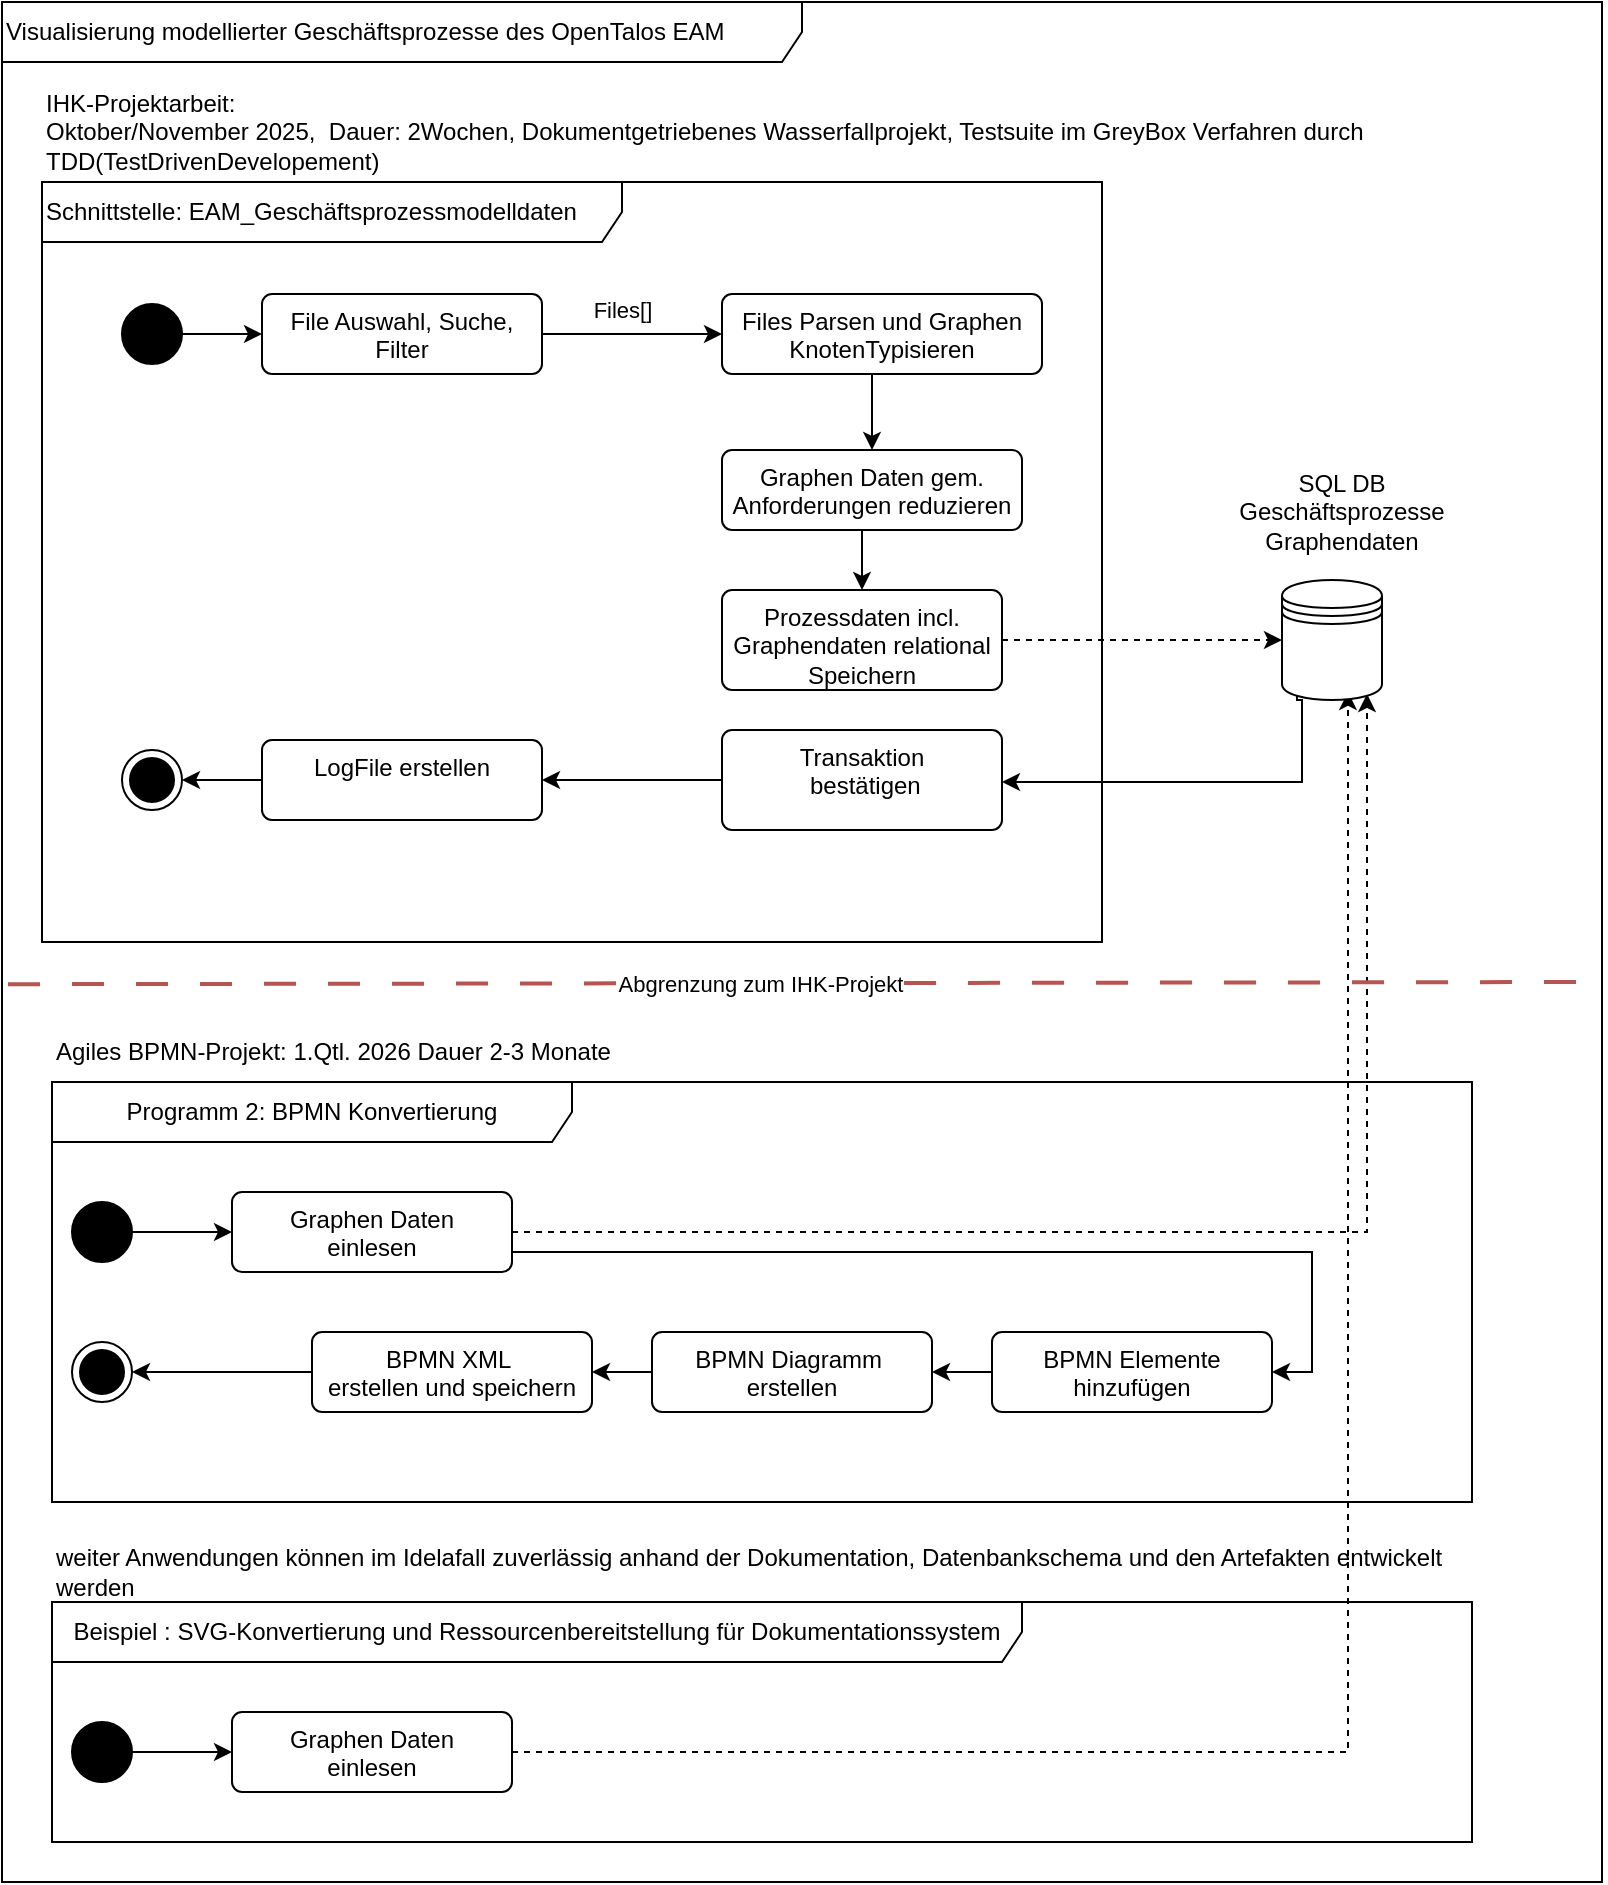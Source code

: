 <mxfile>
    <diagram name="Seite-1" id="gylbvoxMA0md3qg8GaHM">
        <mxGraphModel dx="711" dy="849" grid="1" gridSize="10" guides="1" tooltips="1" connect="1" arrows="1" fold="1" page="1" pageScale="1" pageWidth="827" pageHeight="1169" math="0" shadow="0">
            <root>
                <mxCell id="0"/>
                <mxCell id="1" parent="0"/>
                <mxCell id="5Ts_VFppCyEGoZbiud__-1" value="Visualisierung modellierter Geschäftsprozesse des OpenTalos EAM" style="shape=umlFrame;whiteSpace=wrap;html=1;pointerEvents=0;recursiveResize=0;container=1;collapsible=0;width=400;height=30;align=left;" parent="1" vertex="1">
                    <mxGeometry x="10" y="20" width="800" height="940" as="geometry"/>
                </mxCell>
                <mxCell id="5Ts_VFppCyEGoZbiud__-3" value="Programm 2: BPMN Konvertierung" style="shape=umlFrame;whiteSpace=wrap;html=1;pointerEvents=0;recursiveResize=0;container=1;collapsible=0;width=260;height=30;" parent="5Ts_VFppCyEGoZbiud__-1" vertex="1">
                    <mxGeometry x="25" y="540" width="710" height="210" as="geometry"/>
                </mxCell>
                <mxCell id="wEUyzExfNlaNoi49jksf-5" style="edgeStyle=orthogonalEdgeStyle;rounded=0;orthogonalLoop=1;jettySize=auto;html=1;exitX=1;exitY=0.75;exitDx=0;exitDy=0;entryX=1;entryY=0.5;entryDx=0;entryDy=0;" parent="5Ts_VFppCyEGoZbiud__-3" source="5Ts_VFppCyEGoZbiud__-47" target="5Ts_VFppCyEGoZbiud__-50" edge="1">
                    <mxGeometry relative="1" as="geometry"/>
                </mxCell>
                <mxCell id="5Ts_VFppCyEGoZbiud__-47" value="Graphen Daten&lt;div&gt;einlesen&lt;/div&gt;" style="html=1;align=center;verticalAlign=top;rounded=1;absoluteArcSize=1;arcSize=10;dashed=0;whiteSpace=wrap;" parent="5Ts_VFppCyEGoZbiud__-3" vertex="1">
                    <mxGeometry x="90" y="55" width="140" height="40" as="geometry"/>
                </mxCell>
                <mxCell id="5Ts_VFppCyEGoZbiud__-70" style="edgeStyle=orthogonalEdgeStyle;rounded=0;orthogonalLoop=1;jettySize=auto;html=1;exitX=0;exitY=0.5;exitDx=0;exitDy=0;entryX=1;entryY=0.5;entryDx=0;entryDy=0;" parent="5Ts_VFppCyEGoZbiud__-3" source="5Ts_VFppCyEGoZbiud__-50" target="5Ts_VFppCyEGoZbiud__-55" edge="1">
                    <mxGeometry relative="1" as="geometry"/>
                </mxCell>
                <mxCell id="5Ts_VFppCyEGoZbiud__-50" value="BPMN Elemente&lt;div&gt;hinzufügen&lt;/div&gt;" style="html=1;align=center;verticalAlign=top;rounded=1;absoluteArcSize=1;arcSize=10;dashed=0;whiteSpace=wrap;" parent="5Ts_VFppCyEGoZbiud__-3" vertex="1">
                    <mxGeometry x="470" y="125" width="140" height="40" as="geometry"/>
                </mxCell>
                <mxCell id="5Ts_VFppCyEGoZbiud__-57" style="edgeStyle=orthogonalEdgeStyle;rounded=0;orthogonalLoop=1;jettySize=auto;html=1;exitX=0;exitY=0.5;exitDx=0;exitDy=0;entryX=1;entryY=0.5;entryDx=0;entryDy=0;" parent="5Ts_VFppCyEGoZbiud__-3" source="5Ts_VFppCyEGoZbiud__-51" target="5Ts_VFppCyEGoZbiud__-56" edge="1">
                    <mxGeometry relative="1" as="geometry"/>
                </mxCell>
                <mxCell id="5Ts_VFppCyEGoZbiud__-51" value="BPMN XML&amp;nbsp;&lt;div&gt;erstellen und speichern&lt;/div&gt;" style="html=1;align=center;verticalAlign=top;rounded=1;absoluteArcSize=1;arcSize=10;dashed=0;whiteSpace=wrap;" parent="5Ts_VFppCyEGoZbiud__-3" vertex="1">
                    <mxGeometry x="130" y="125" width="140" height="40" as="geometry"/>
                </mxCell>
                <mxCell id="5Ts_VFppCyEGoZbiud__-53" style="edgeStyle=orthogonalEdgeStyle;rounded=0;orthogonalLoop=1;jettySize=auto;html=1;exitX=1;exitY=0.5;exitDx=0;exitDy=0;entryX=0;entryY=0.5;entryDx=0;entryDy=0;" parent="5Ts_VFppCyEGoZbiud__-3" source="5Ts_VFppCyEGoZbiud__-52" target="5Ts_VFppCyEGoZbiud__-47" edge="1">
                    <mxGeometry relative="1" as="geometry"/>
                </mxCell>
                <mxCell id="5Ts_VFppCyEGoZbiud__-52" value="" style="ellipse;fillColor=strokeColor;html=1;" parent="5Ts_VFppCyEGoZbiud__-3" vertex="1">
                    <mxGeometry x="10" y="60" width="30" height="30" as="geometry"/>
                </mxCell>
                <mxCell id="5Ts_VFppCyEGoZbiud__-71" style="edgeStyle=orthogonalEdgeStyle;rounded=0;orthogonalLoop=1;jettySize=auto;html=1;exitX=0;exitY=0.5;exitDx=0;exitDy=0;entryX=1;entryY=0.5;entryDx=0;entryDy=0;" parent="5Ts_VFppCyEGoZbiud__-3" source="5Ts_VFppCyEGoZbiud__-55" target="5Ts_VFppCyEGoZbiud__-51" edge="1">
                    <mxGeometry relative="1" as="geometry"/>
                </mxCell>
                <mxCell id="5Ts_VFppCyEGoZbiud__-55" value="BPMN Diagramm&amp;nbsp;&lt;div&gt;erstellen&lt;/div&gt;" style="html=1;align=center;verticalAlign=top;rounded=1;absoluteArcSize=1;arcSize=10;dashed=0;whiteSpace=wrap;" parent="5Ts_VFppCyEGoZbiud__-3" vertex="1">
                    <mxGeometry x="300" y="125" width="140" height="40" as="geometry"/>
                </mxCell>
                <mxCell id="5Ts_VFppCyEGoZbiud__-56" value="" style="ellipse;html=1;shape=endState;fillColor=strokeColor;" parent="5Ts_VFppCyEGoZbiud__-3" vertex="1">
                    <mxGeometry x="10" y="130" width="30" height="30" as="geometry"/>
                </mxCell>
                <mxCell id="5Ts_VFppCyEGoZbiud__-61" value="Beispiel : SVG-Konvertierung und Ressourcenbereitstellung für Dokumentationssystem" style="shape=umlFrame;whiteSpace=wrap;html=1;pointerEvents=0;recursiveResize=0;container=1;collapsible=0;width=485;height=30;" parent="5Ts_VFppCyEGoZbiud__-1" vertex="1">
                    <mxGeometry x="25" y="800" width="710" height="120" as="geometry"/>
                </mxCell>
                <mxCell id="5Ts_VFppCyEGoZbiud__-62" value="Graphen Daten&lt;div&gt;einlesen&lt;/div&gt;" style="html=1;align=center;verticalAlign=top;rounded=1;absoluteArcSize=1;arcSize=10;dashed=0;whiteSpace=wrap;" parent="5Ts_VFppCyEGoZbiud__-61" vertex="1">
                    <mxGeometry x="90" y="55" width="140" height="40" as="geometry"/>
                </mxCell>
                <mxCell id="5Ts_VFppCyEGoZbiud__-66" style="edgeStyle=orthogonalEdgeStyle;rounded=0;orthogonalLoop=1;jettySize=auto;html=1;exitX=1;exitY=0.5;exitDx=0;exitDy=0;entryX=0;entryY=0.5;entryDx=0;entryDy=0;" parent="5Ts_VFppCyEGoZbiud__-61" source="5Ts_VFppCyEGoZbiud__-67" target="5Ts_VFppCyEGoZbiud__-62" edge="1">
                    <mxGeometry relative="1" as="geometry"/>
                </mxCell>
                <mxCell id="5Ts_VFppCyEGoZbiud__-67" value="" style="ellipse;fillColor=strokeColor;html=1;" parent="5Ts_VFppCyEGoZbiud__-61" vertex="1">
                    <mxGeometry x="10" y="60" width="30" height="30" as="geometry"/>
                </mxCell>
                <mxCell id="5Ts_VFppCyEGoZbiud__-73" value="Agiles BPMN-Projekt: 1.Qtl. 2026 Dauer 2-3 Monate" style="text;html=1;align=left;verticalAlign=middle;whiteSpace=wrap;rounded=0;" parent="5Ts_VFppCyEGoZbiud__-1" vertex="1">
                    <mxGeometry x="25" y="510" width="600" height="30" as="geometry"/>
                </mxCell>
                <mxCell id="modQz7k9_1uLZjvx2WUS-33" value="Schnittstelle: EAM_Geschäftsprozessmodelldaten" style="shape=umlFrame;whiteSpace=wrap;html=1;pointerEvents=0;recursiveResize=0;container=1;collapsible=0;width=290;height=30;align=left;" parent="5Ts_VFppCyEGoZbiud__-1" vertex="1">
                    <mxGeometry x="20" y="90" width="530" height="380" as="geometry"/>
                </mxCell>
                <mxCell id="modQz7k9_1uLZjvx2WUS-34" style="edgeStyle=orthogonalEdgeStyle;rounded=0;orthogonalLoop=1;jettySize=auto;html=1;exitX=1;exitY=0.5;exitDx=0;exitDy=0;" parent="modQz7k9_1uLZjvx2WUS-33" source="modQz7k9_1uLZjvx2WUS-36" target="modQz7k9_1uLZjvx2WUS-39" edge="1">
                    <mxGeometry relative="1" as="geometry"/>
                </mxCell>
                <mxCell id="modQz7k9_1uLZjvx2WUS-35" value="Files[]" style="edgeLabel;html=1;align=center;verticalAlign=middle;resizable=0;points=[];" parent="modQz7k9_1uLZjvx2WUS-34" vertex="1" connectable="0">
                    <mxGeometry x="0.1" y="-2" relative="1" as="geometry">
                        <mxPoint x="-10" y="-14" as="offset"/>
                    </mxGeometry>
                </mxCell>
                <mxCell id="modQz7k9_1uLZjvx2WUS-36" value="File Auswahl, Suche, Filter" style="html=1;align=center;verticalAlign=top;rounded=1;absoluteArcSize=1;arcSize=10;dashed=0;whiteSpace=wrap;" parent="modQz7k9_1uLZjvx2WUS-33" vertex="1">
                    <mxGeometry x="110" y="56" width="140" height="40" as="geometry"/>
                </mxCell>
                <mxCell id="modQz7k9_1uLZjvx2WUS-38" style="edgeStyle=orthogonalEdgeStyle;rounded=0;orthogonalLoop=1;jettySize=auto;html=1;exitX=0.5;exitY=1;exitDx=0;exitDy=0;entryX=0.5;entryY=0;entryDx=0;entryDy=0;" parent="modQz7k9_1uLZjvx2WUS-33" source="modQz7k9_1uLZjvx2WUS-39" target="modQz7k9_1uLZjvx2WUS-43" edge="1">
                    <mxGeometry relative="1" as="geometry"/>
                </mxCell>
                <mxCell id="modQz7k9_1uLZjvx2WUS-39" value="Files Parsen und Graphen KnotenTypisieren" style="html=1;align=center;verticalAlign=top;rounded=1;absoluteArcSize=1;arcSize=10;dashed=0;whiteSpace=wrap;" parent="modQz7k9_1uLZjvx2WUS-33" vertex="1">
                    <mxGeometry x="340" y="56" width="160" height="40" as="geometry"/>
                </mxCell>
                <mxCell id="modQz7k9_1uLZjvx2WUS-40" style="edgeStyle=orthogonalEdgeStyle;rounded=0;orthogonalLoop=1;jettySize=auto;html=1;exitX=1;exitY=0.5;exitDx=0;exitDy=0;entryX=0;entryY=0.5;entryDx=0;entryDy=0;" parent="modQz7k9_1uLZjvx2WUS-33" source="modQz7k9_1uLZjvx2WUS-41" target="modQz7k9_1uLZjvx2WUS-36" edge="1">
                    <mxGeometry relative="1" as="geometry"/>
                </mxCell>
                <mxCell id="modQz7k9_1uLZjvx2WUS-41" value="" style="ellipse;fillColor=strokeColor;html=1;" parent="modQz7k9_1uLZjvx2WUS-33" vertex="1">
                    <mxGeometry x="40" y="61" width="30" height="30" as="geometry"/>
                </mxCell>
                <mxCell id="modQz7k9_1uLZjvx2WUS-42" style="edgeStyle=orthogonalEdgeStyle;rounded=0;orthogonalLoop=1;jettySize=auto;html=1;exitX=0.5;exitY=1;exitDx=0;exitDy=0;entryX=0.5;entryY=0;entryDx=0;entryDy=0;" parent="modQz7k9_1uLZjvx2WUS-33" source="modQz7k9_1uLZjvx2WUS-43" target="modQz7k9_1uLZjvx2WUS-44" edge="1">
                    <mxGeometry relative="1" as="geometry"/>
                </mxCell>
                <mxCell id="modQz7k9_1uLZjvx2WUS-43" value="Graphen Daten gem. Anforderungen reduzieren" style="html=1;align=center;verticalAlign=top;rounded=1;absoluteArcSize=1;arcSize=10;dashed=0;whiteSpace=wrap;" parent="modQz7k9_1uLZjvx2WUS-33" vertex="1">
                    <mxGeometry x="340" y="134" width="150" height="40" as="geometry"/>
                </mxCell>
                <mxCell id="modQz7k9_1uLZjvx2WUS-44" value="Prozessdaten incl. Graphendaten relational Speichern" style="html=1;align=center;verticalAlign=top;rounded=1;absoluteArcSize=1;arcSize=10;dashed=0;whiteSpace=wrap;" parent="modQz7k9_1uLZjvx2WUS-33" vertex="1">
                    <mxGeometry x="340" y="204" width="140" height="50" as="geometry"/>
                </mxCell>
                <mxCell id="modQz7k9_1uLZjvx2WUS-45" style="edgeStyle=orthogonalEdgeStyle;rounded=0;orthogonalLoop=1;jettySize=auto;html=1;exitX=0;exitY=0.5;exitDx=0;exitDy=0;entryX=1;entryY=0.5;entryDx=0;entryDy=0;" parent="modQz7k9_1uLZjvx2WUS-33" source="modQz7k9_1uLZjvx2WUS-46" target="modQz7k9_1uLZjvx2WUS-48" edge="1">
                    <mxGeometry relative="1" as="geometry"/>
                </mxCell>
                <mxCell id="modQz7k9_1uLZjvx2WUS-46" value="Transaktion&lt;div&gt;&amp;nbsp;bestätigen&lt;/div&gt;" style="html=1;align=center;verticalAlign=top;rounded=1;absoluteArcSize=1;arcSize=10;dashed=0;whiteSpace=wrap;" parent="modQz7k9_1uLZjvx2WUS-33" vertex="1">
                    <mxGeometry x="340" y="274" width="140" height="50" as="geometry"/>
                </mxCell>
                <mxCell id="modQz7k9_1uLZjvx2WUS-47" style="edgeStyle=orthogonalEdgeStyle;rounded=0;orthogonalLoop=1;jettySize=auto;html=1;exitX=0;exitY=0.5;exitDx=0;exitDy=0;entryX=1;entryY=0.5;entryDx=0;entryDy=0;" parent="modQz7k9_1uLZjvx2WUS-33" source="modQz7k9_1uLZjvx2WUS-48" target="modQz7k9_1uLZjvx2WUS-49" edge="1">
                    <mxGeometry relative="1" as="geometry"/>
                </mxCell>
                <mxCell id="modQz7k9_1uLZjvx2WUS-48" value="LogFile erstellen" style="html=1;align=center;verticalAlign=top;rounded=1;absoluteArcSize=1;arcSize=10;dashed=0;whiteSpace=wrap;" parent="modQz7k9_1uLZjvx2WUS-33" vertex="1">
                    <mxGeometry x="110" y="279" width="140" height="40" as="geometry"/>
                </mxCell>
                <mxCell id="modQz7k9_1uLZjvx2WUS-49" value="" style="ellipse;html=1;shape=endState;fillColor=strokeColor;" parent="modQz7k9_1uLZjvx2WUS-33" vertex="1">
                    <mxGeometry x="40" y="284" width="30" height="30" as="geometry"/>
                </mxCell>
                <mxCell id="modQz7k9_1uLZjvx2WUS-59" style="edgeStyle=orthogonalEdgeStyle;rounded=0;orthogonalLoop=1;jettySize=auto;html=1;exitX=0.15;exitY=0.95;exitDx=0;exitDy=0;exitPerimeter=0;" parent="modQz7k9_1uLZjvx2WUS-33" source="modQz7k9_1uLZjvx2WUS-58" edge="1">
                    <mxGeometry relative="1" as="geometry">
                        <Array as="points">
                            <mxPoint x="628" y="259"/>
                            <mxPoint x="630" y="259"/>
                            <mxPoint x="630" y="300"/>
                        </Array>
                        <mxPoint x="655" y="274.0" as="sourcePoint"/>
                        <mxPoint x="480" y="300" as="targetPoint"/>
                    </mxGeometry>
                </mxCell>
                <mxCell id="modQz7k9_1uLZjvx2WUS-57" value="IHK-Projektarbeit: &lt;br&gt;Oktober/November 2025,&amp;nbsp; Dauer: 2Wochen, Dokumentgetriebenes Wasserfallprojekt, Testsuite im GreyBox Verfahren durch TDD(TestDrivenDevelopement)" style="text;html=1;align=left;verticalAlign=middle;whiteSpace=wrap;rounded=0;" parent="5Ts_VFppCyEGoZbiud__-1" vertex="1">
                    <mxGeometry x="20" y="40" width="730" height="50" as="geometry"/>
                </mxCell>
                <mxCell id="modQz7k9_1uLZjvx2WUS-61" value="SQL DB&lt;br&gt;Geschäftsprozesse Graphendaten" style="text;html=1;align=center;verticalAlign=middle;whiteSpace=wrap;rounded=0;" parent="5Ts_VFppCyEGoZbiud__-1" vertex="1">
                    <mxGeometry x="640" y="240" width="60" height="30" as="geometry"/>
                </mxCell>
                <mxCell id="modQz7k9_1uLZjvx2WUS-64" style="edgeStyle=orthogonalEdgeStyle;rounded=0;orthogonalLoop=1;jettySize=auto;html=1;exitX=1;exitY=0.5;exitDx=0;exitDy=0;entryX=0.85;entryY=0.95;entryDx=0;entryDy=0;entryPerimeter=0;dashed=1;" parent="5Ts_VFppCyEGoZbiud__-1" source="5Ts_VFppCyEGoZbiud__-47" target="modQz7k9_1uLZjvx2WUS-58" edge="1">
                    <mxGeometry relative="1" as="geometry"/>
                </mxCell>
                <mxCell id="modQz7k9_1uLZjvx2WUS-65" style="edgeStyle=orthogonalEdgeStyle;rounded=0;orthogonalLoop=1;jettySize=auto;html=1;exitX=1;exitY=0.5;exitDx=0;exitDy=0;entryX=0.66;entryY=0.933;entryDx=0;entryDy=0;entryPerimeter=0;dashed=1;" parent="5Ts_VFppCyEGoZbiud__-1" source="5Ts_VFppCyEGoZbiud__-62" target="modQz7k9_1uLZjvx2WUS-58" edge="1">
                    <mxGeometry relative="1" as="geometry"/>
                </mxCell>
                <mxCell id="wEUyzExfNlaNoi49jksf-6" value="weiter Anwendungen können im Idelafall zuverlässig anhand der Dokumentation, Datenbankschema und den Artefakten entwickelt werden" style="text;html=1;align=left;verticalAlign=middle;whiteSpace=wrap;rounded=0;" parent="5Ts_VFppCyEGoZbiud__-1" vertex="1">
                    <mxGeometry x="25" y="770" width="720" height="30" as="geometry"/>
                </mxCell>
                <mxCell id="wEUyzExfNlaNoi49jksf-3" value="" style="endArrow=none;dashed=1;html=1;dashPattern=8 8;strokeWidth=2;rounded=0;exitX=0.001;exitY=0.565;exitDx=0;exitDy=0;exitPerimeter=0;fillColor=#f8cecc;strokeColor=#b85450;" parent="5Ts_VFppCyEGoZbiud__-1" edge="1">
                    <mxGeometry width="50" height="50" relative="1" as="geometry">
                        <mxPoint x="3.0" y="491.1" as="sourcePoint"/>
                        <mxPoint x="800" y="490" as="targetPoint"/>
                    </mxGeometry>
                </mxCell>
                <mxCell id="wEUyzExfNlaNoi49jksf-4" value="Abgrenzung zum IHK-Projekt" style="edgeLabel;html=1;align=center;verticalAlign=middle;resizable=0;points=[];" parent="wEUyzExfNlaNoi49jksf-3" vertex="1" connectable="0">
                    <mxGeometry x="-0.74" relative="1" as="geometry">
                        <mxPoint x="272" as="offset"/>
                    </mxGeometry>
                </mxCell>
                <mxCell id="modQz7k9_1uLZjvx2WUS-58" value="" style="shape=datastore;html=1;labelPosition=center;verticalLabelPosition=bottom;align=center;verticalAlign=top;" parent="5Ts_VFppCyEGoZbiud__-1" vertex="1">
                    <mxGeometry x="640" y="289" width="50" height="60" as="geometry"/>
                </mxCell>
                <mxCell id="2" style="edgeStyle=none;html=1;exitX=1;exitY=0.5;exitDx=0;exitDy=0;entryX=0;entryY=0.5;entryDx=0;entryDy=0;dashed=1;" parent="5Ts_VFppCyEGoZbiud__-1" source="modQz7k9_1uLZjvx2WUS-44" target="modQz7k9_1uLZjvx2WUS-58" edge="1">
                    <mxGeometry relative="1" as="geometry"/>
                </mxCell>
            </root>
        </mxGraphModel>
    </diagram>
</mxfile>